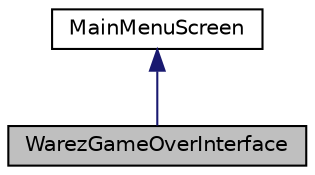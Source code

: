 digraph "WarezGameOverInterface"
{
 // LATEX_PDF_SIZE
  edge [fontname="Helvetica",fontsize="10",labelfontname="Helvetica",labelfontsize="10"];
  node [fontname="Helvetica",fontsize="10",shape=record];
  Node1 [label="WarezGameOverInterface",height=0.2,width=0.4,color="black", fillcolor="grey75", style="filled", fontcolor="black",tooltip="Warez Game Over screen."];
  Node2 -> Node1 [dir="back",color="midnightblue",fontsize="10",style="solid",fontname="Helvetica"];
  Node2 [label="MainMenuScreen",height=0.2,width=0.4,color="black", fillcolor="white", style="filled",URL="$classMainMenuScreen.html",tooltip="Main Menu Screen base class."];
}
